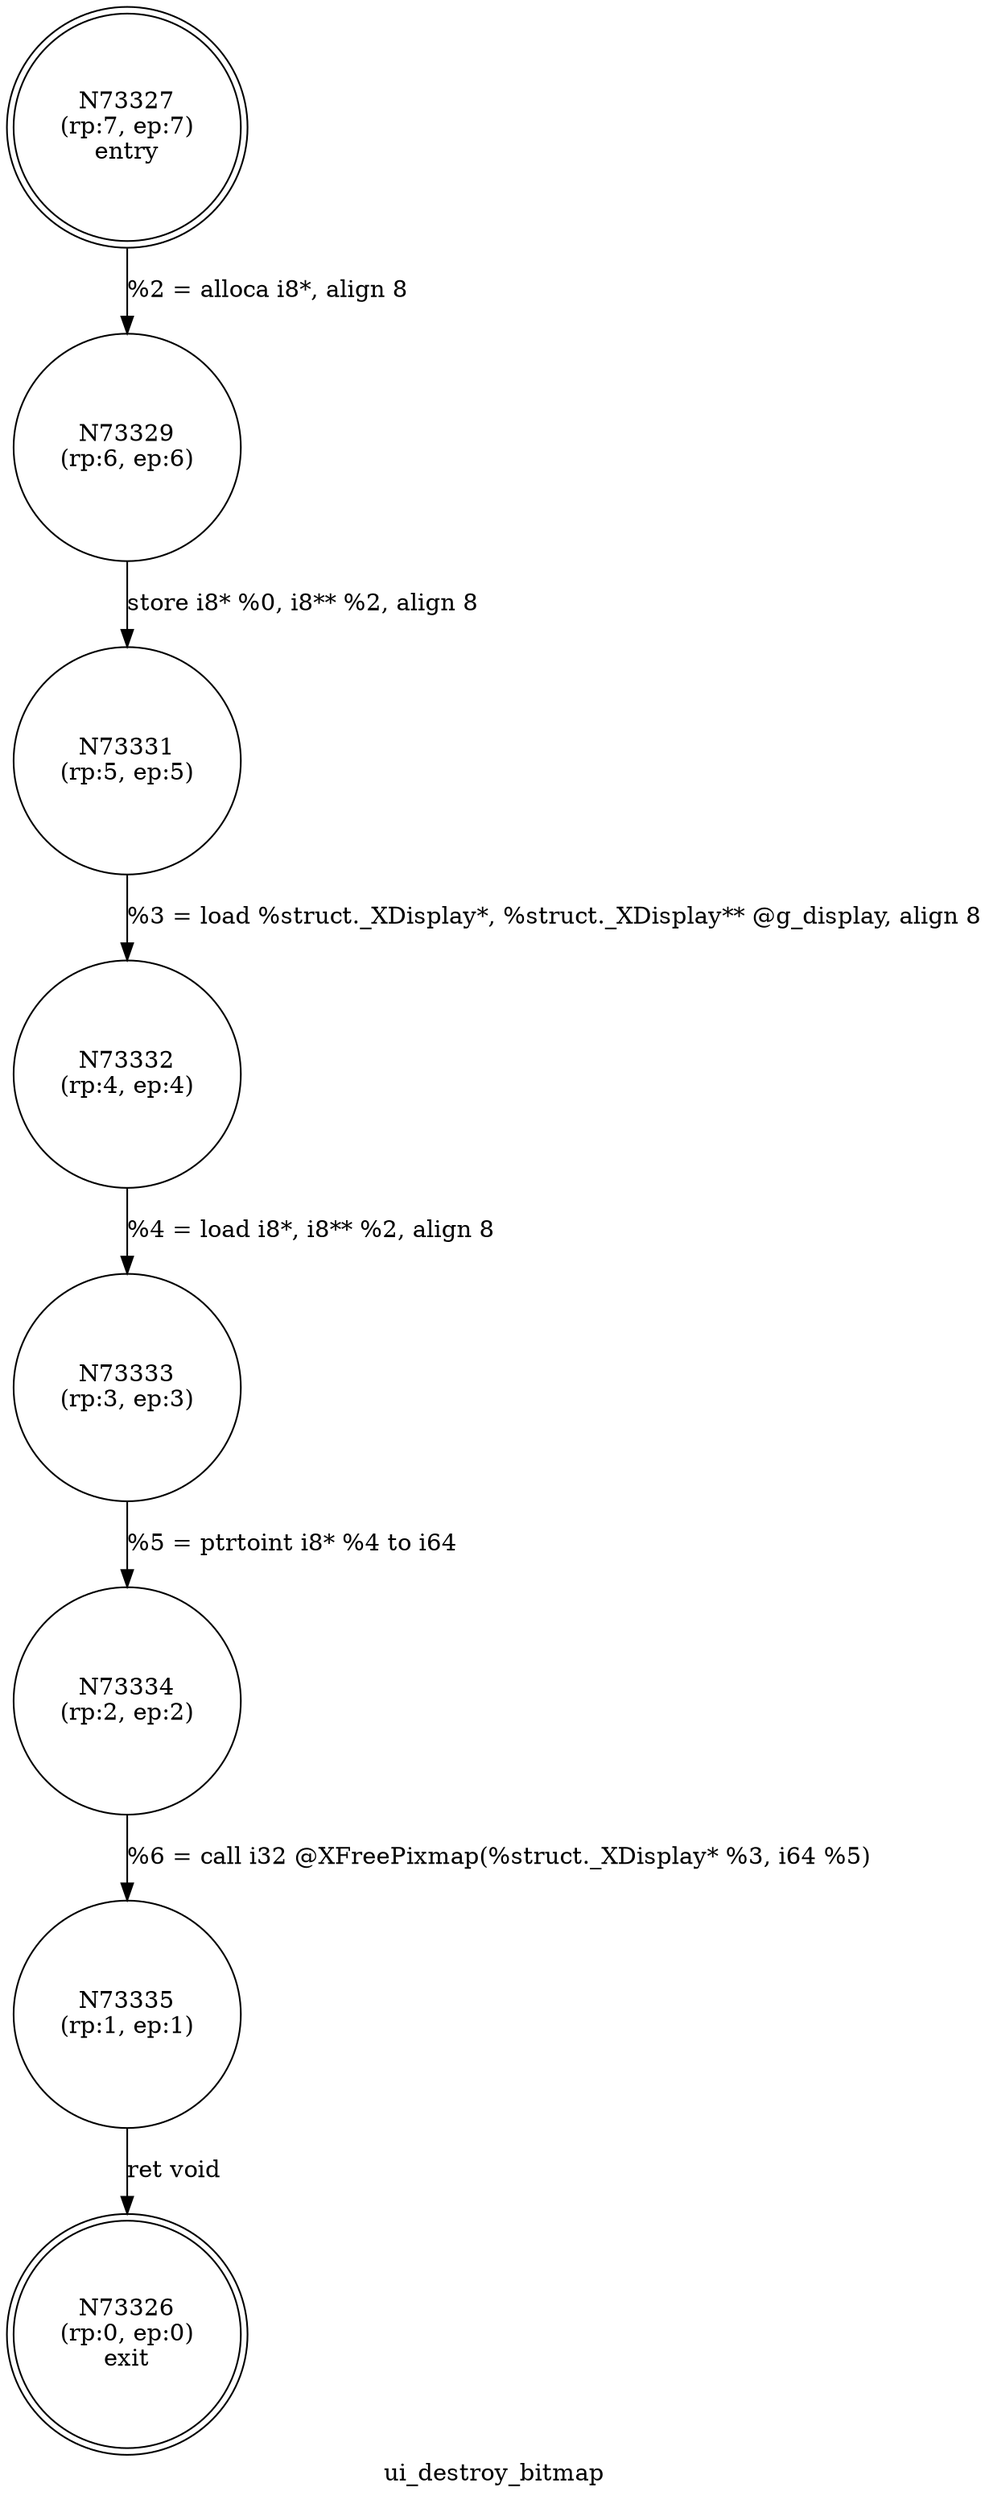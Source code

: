 digraph ui_destroy_bitmap {
label="ui_destroy_bitmap"
73326 [label="N73326\n(rp:0, ep:0)\nexit", shape="doublecircle"]
73327 [label="N73327\n(rp:7, ep:7)\nentry", shape="doublecircle"]
73327 -> 73329 [label="%2 = alloca i8*, align 8"]
73329 [label="N73329\n(rp:6, ep:6)", shape="circle"]
73329 -> 73331 [label="store i8* %0, i8** %2, align 8"]
73331 [label="N73331\n(rp:5, ep:5)", shape="circle"]
73331 -> 73332 [label="%3 = load %struct._XDisplay*, %struct._XDisplay** @g_display, align 8"]
73332 [label="N73332\n(rp:4, ep:4)", shape="circle"]
73332 -> 73333 [label="%4 = load i8*, i8** %2, align 8"]
73333 [label="N73333\n(rp:3, ep:3)", shape="circle"]
73333 -> 73334 [label="%5 = ptrtoint i8* %4 to i64"]
73334 [label="N73334\n(rp:2, ep:2)", shape="circle"]
73334 -> 73335 [label="%6 = call i32 @XFreePixmap(%struct._XDisplay* %3, i64 %5)"]
73335 [label="N73335\n(rp:1, ep:1)", shape="circle"]
73335 -> 73326 [label="ret void"]
}
